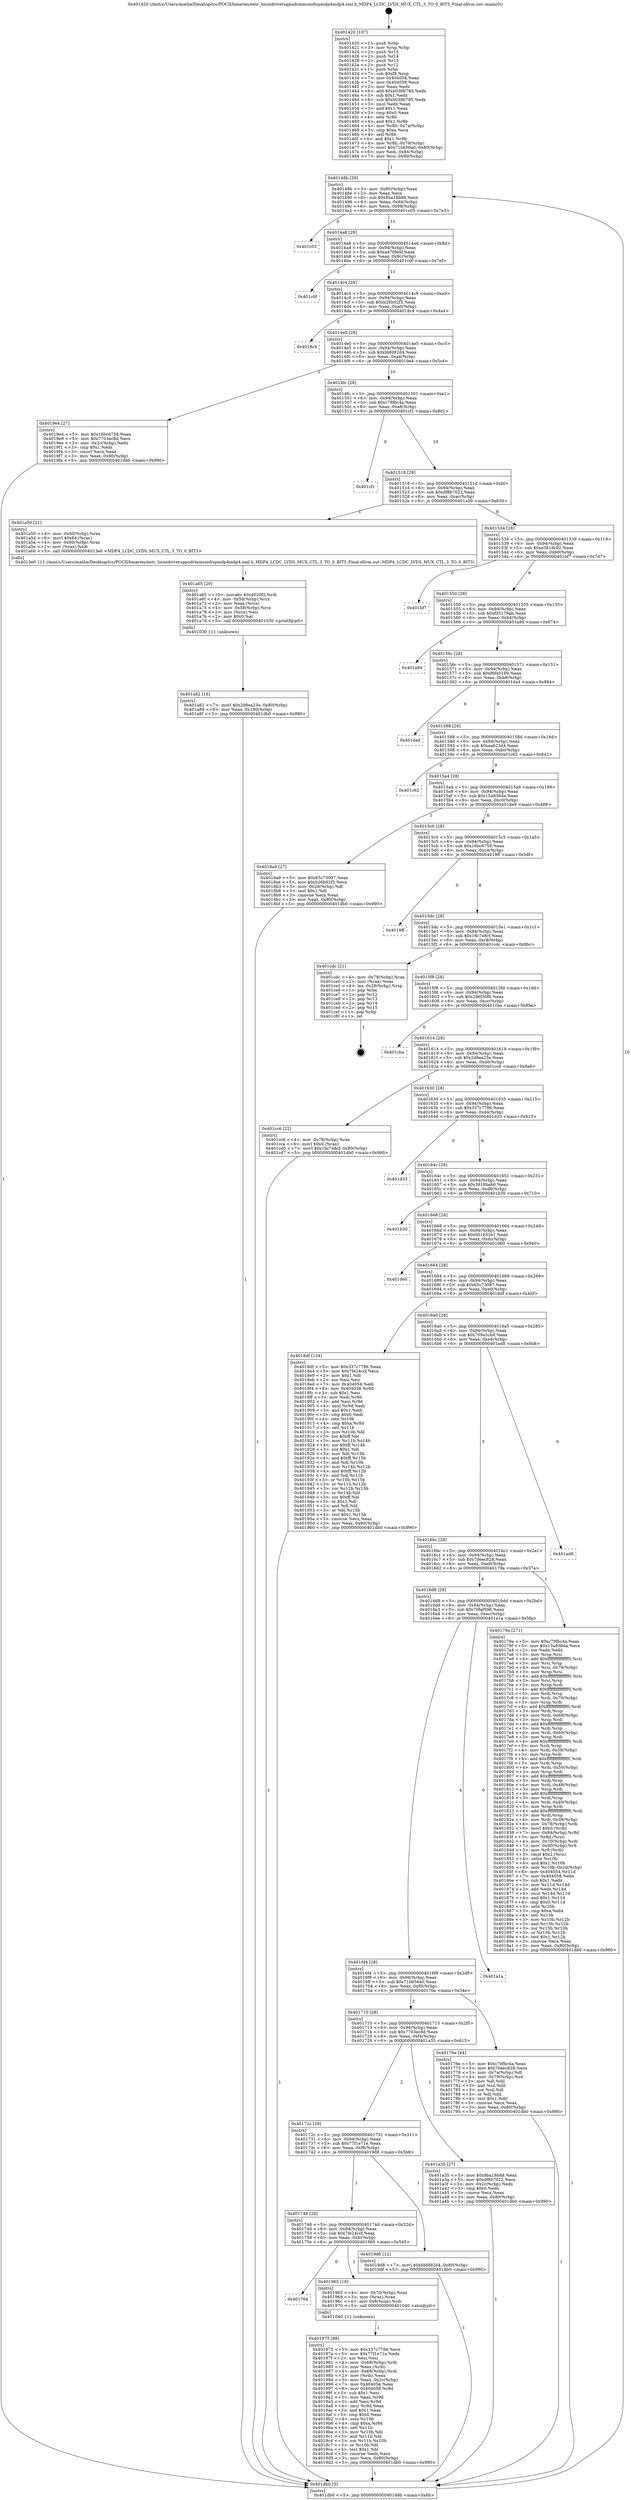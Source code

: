 digraph "0x401420" {
  label = "0x401420 (/mnt/c/Users/mathe/Desktop/tcc/POCII/binaries/extr_linuxdriversgpudrmmsmdispmdp4mdp4.xml.h_MDP4_LCDC_LVDS_MUX_CTL_3_TO_0_BIT3_Final-ollvm.out::main(0))"
  labelloc = "t"
  node[shape=record]

  Entry [label="",width=0.3,height=0.3,shape=circle,fillcolor=black,style=filled]
  "0x40148b" [label="{
     0x40148b [29]\l
     | [instrs]\l
     &nbsp;&nbsp;0x40148b \<+3\>: mov -0x80(%rbp),%eax\l
     &nbsp;&nbsp;0x40148e \<+2\>: mov %eax,%ecx\l
     &nbsp;&nbsp;0x401490 \<+6\>: sub $0x8ba18b88,%ecx\l
     &nbsp;&nbsp;0x401496 \<+6\>: mov %eax,-0x94(%rbp)\l
     &nbsp;&nbsp;0x40149c \<+6\>: mov %ecx,-0x98(%rbp)\l
     &nbsp;&nbsp;0x4014a2 \<+6\>: je 0000000000401c03 \<main+0x7e3\>\l
  }"]
  "0x401c03" [label="{
     0x401c03\l
  }", style=dashed]
  "0x4014a8" [label="{
     0x4014a8 [28]\l
     | [instrs]\l
     &nbsp;&nbsp;0x4014a8 \<+5\>: jmp 00000000004014ad \<main+0x8d\>\l
     &nbsp;&nbsp;0x4014ad \<+6\>: mov -0x94(%rbp),%eax\l
     &nbsp;&nbsp;0x4014b3 \<+5\>: sub $0xad70fe4f,%eax\l
     &nbsp;&nbsp;0x4014b8 \<+6\>: mov %eax,-0x9c(%rbp)\l
     &nbsp;&nbsp;0x4014be \<+6\>: je 0000000000401c0f \<main+0x7ef\>\l
  }"]
  Exit [label="",width=0.3,height=0.3,shape=circle,fillcolor=black,style=filled,peripheries=2]
  "0x401c0f" [label="{
     0x401c0f\l
  }", style=dashed]
  "0x4014c4" [label="{
     0x4014c4 [28]\l
     | [instrs]\l
     &nbsp;&nbsp;0x4014c4 \<+5\>: jmp 00000000004014c9 \<main+0xa9\>\l
     &nbsp;&nbsp;0x4014c9 \<+6\>: mov -0x94(%rbp),%eax\l
     &nbsp;&nbsp;0x4014cf \<+5\>: sub $0xb26b02f3,%eax\l
     &nbsp;&nbsp;0x4014d4 \<+6\>: mov %eax,-0xa0(%rbp)\l
     &nbsp;&nbsp;0x4014da \<+6\>: je 00000000004018c4 \<main+0x4a4\>\l
  }"]
  "0x401a82" [label="{
     0x401a82 [18]\l
     | [instrs]\l
     &nbsp;&nbsp;0x401a82 \<+7\>: movl $0x2d9ea23e,-0x80(%rbp)\l
     &nbsp;&nbsp;0x401a89 \<+6\>: mov %eax,-0x100(%rbp)\l
     &nbsp;&nbsp;0x401a8f \<+5\>: jmp 0000000000401db0 \<main+0x990\>\l
  }"]
  "0x4018c4" [label="{
     0x4018c4\l
  }", style=dashed]
  "0x4014e0" [label="{
     0x4014e0 [28]\l
     | [instrs]\l
     &nbsp;&nbsp;0x4014e0 \<+5\>: jmp 00000000004014e5 \<main+0xc5\>\l
     &nbsp;&nbsp;0x4014e5 \<+6\>: mov -0x94(%rbp),%eax\l
     &nbsp;&nbsp;0x4014eb \<+5\>: sub $0xbbfd92d4,%eax\l
     &nbsp;&nbsp;0x4014f0 \<+6\>: mov %eax,-0xa4(%rbp)\l
     &nbsp;&nbsp;0x4014f6 \<+6\>: je 00000000004019e4 \<main+0x5c4\>\l
  }"]
  "0x401a65" [label="{
     0x401a65 [29]\l
     | [instrs]\l
     &nbsp;&nbsp;0x401a65 \<+10\>: movabs $0x4020f2,%rdi\l
     &nbsp;&nbsp;0x401a6f \<+4\>: mov -0x58(%rbp),%rcx\l
     &nbsp;&nbsp;0x401a73 \<+2\>: mov %eax,(%rcx)\l
     &nbsp;&nbsp;0x401a75 \<+4\>: mov -0x58(%rbp),%rcx\l
     &nbsp;&nbsp;0x401a79 \<+2\>: mov (%rcx),%esi\l
     &nbsp;&nbsp;0x401a7b \<+2\>: mov $0x0,%al\l
     &nbsp;&nbsp;0x401a7d \<+5\>: call 0000000000401030 \<printf@plt\>\l
     | [calls]\l
     &nbsp;&nbsp;0x401030 \{1\} (unknown)\l
  }"]
  "0x4019e4" [label="{
     0x4019e4 [27]\l
     | [instrs]\l
     &nbsp;&nbsp;0x4019e4 \<+5\>: mov $0x16bc6758,%eax\l
     &nbsp;&nbsp;0x4019e9 \<+5\>: mov $0x7703ec8d,%ecx\l
     &nbsp;&nbsp;0x4019ee \<+3\>: mov -0x2c(%rbp),%edx\l
     &nbsp;&nbsp;0x4019f1 \<+3\>: cmp $0x1,%edx\l
     &nbsp;&nbsp;0x4019f4 \<+3\>: cmovl %ecx,%eax\l
     &nbsp;&nbsp;0x4019f7 \<+3\>: mov %eax,-0x80(%rbp)\l
     &nbsp;&nbsp;0x4019fa \<+5\>: jmp 0000000000401db0 \<main+0x990\>\l
  }"]
  "0x4014fc" [label="{
     0x4014fc [28]\l
     | [instrs]\l
     &nbsp;&nbsp;0x4014fc \<+5\>: jmp 0000000000401501 \<main+0xe1\>\l
     &nbsp;&nbsp;0x401501 \<+6\>: mov -0x94(%rbp),%eax\l
     &nbsp;&nbsp;0x401507 \<+5\>: sub $0xc79fbc4a,%eax\l
     &nbsp;&nbsp;0x40150c \<+6\>: mov %eax,-0xa8(%rbp)\l
     &nbsp;&nbsp;0x401512 \<+6\>: je 0000000000401cf1 \<main+0x8d1\>\l
  }"]
  "0x401975" [label="{
     0x401975 [99]\l
     | [instrs]\l
     &nbsp;&nbsp;0x401975 \<+5\>: mov $0x337c7786,%ecx\l
     &nbsp;&nbsp;0x40197a \<+5\>: mov $0x77f1e71e,%edx\l
     &nbsp;&nbsp;0x40197f \<+2\>: xor %esi,%esi\l
     &nbsp;&nbsp;0x401981 \<+4\>: mov -0x68(%rbp),%rdi\l
     &nbsp;&nbsp;0x401985 \<+2\>: mov %eax,(%rdi)\l
     &nbsp;&nbsp;0x401987 \<+4\>: mov -0x68(%rbp),%rdi\l
     &nbsp;&nbsp;0x40198b \<+2\>: mov (%rdi),%eax\l
     &nbsp;&nbsp;0x40198d \<+3\>: mov %eax,-0x2c(%rbp)\l
     &nbsp;&nbsp;0x401990 \<+7\>: mov 0x404054,%eax\l
     &nbsp;&nbsp;0x401997 \<+8\>: mov 0x404058,%r8d\l
     &nbsp;&nbsp;0x40199f \<+3\>: sub $0x1,%esi\l
     &nbsp;&nbsp;0x4019a2 \<+3\>: mov %eax,%r9d\l
     &nbsp;&nbsp;0x4019a5 \<+3\>: add %esi,%r9d\l
     &nbsp;&nbsp;0x4019a8 \<+4\>: imul %r9d,%eax\l
     &nbsp;&nbsp;0x4019ac \<+3\>: and $0x1,%eax\l
     &nbsp;&nbsp;0x4019af \<+3\>: cmp $0x0,%eax\l
     &nbsp;&nbsp;0x4019b2 \<+4\>: sete %r10b\l
     &nbsp;&nbsp;0x4019b6 \<+4\>: cmp $0xa,%r8d\l
     &nbsp;&nbsp;0x4019ba \<+4\>: setl %r11b\l
     &nbsp;&nbsp;0x4019be \<+3\>: mov %r10b,%bl\l
     &nbsp;&nbsp;0x4019c1 \<+3\>: and %r11b,%bl\l
     &nbsp;&nbsp;0x4019c4 \<+3\>: xor %r11b,%r10b\l
     &nbsp;&nbsp;0x4019c7 \<+3\>: or %r10b,%bl\l
     &nbsp;&nbsp;0x4019ca \<+3\>: test $0x1,%bl\l
     &nbsp;&nbsp;0x4019cd \<+3\>: cmovne %edx,%ecx\l
     &nbsp;&nbsp;0x4019d0 \<+3\>: mov %ecx,-0x80(%rbp)\l
     &nbsp;&nbsp;0x4019d3 \<+5\>: jmp 0000000000401db0 \<main+0x990\>\l
  }"]
  "0x401cf1" [label="{
     0x401cf1\l
  }", style=dashed]
  "0x401518" [label="{
     0x401518 [28]\l
     | [instrs]\l
     &nbsp;&nbsp;0x401518 \<+5\>: jmp 000000000040151d \<main+0xfd\>\l
     &nbsp;&nbsp;0x40151d \<+6\>: mov -0x94(%rbp),%eax\l
     &nbsp;&nbsp;0x401523 \<+5\>: sub $0xdf8b7022,%eax\l
     &nbsp;&nbsp;0x401528 \<+6\>: mov %eax,-0xac(%rbp)\l
     &nbsp;&nbsp;0x40152e \<+6\>: je 0000000000401a50 \<main+0x630\>\l
  }"]
  "0x401764" [label="{
     0x401764\l
  }", style=dashed]
  "0x401a50" [label="{
     0x401a50 [21]\l
     | [instrs]\l
     &nbsp;&nbsp;0x401a50 \<+4\>: mov -0x60(%rbp),%rax\l
     &nbsp;&nbsp;0x401a54 \<+6\>: movl $0x64,(%rax)\l
     &nbsp;&nbsp;0x401a5a \<+4\>: mov -0x60(%rbp),%rax\l
     &nbsp;&nbsp;0x401a5e \<+2\>: mov (%rax),%edi\l
     &nbsp;&nbsp;0x401a60 \<+5\>: call 00000000004013e0 \<MDP4_LCDC_LVDS_MUX_CTL_3_TO_0_BIT3\>\l
     | [calls]\l
     &nbsp;&nbsp;0x4013e0 \{1\} (/mnt/c/Users/mathe/Desktop/tcc/POCII/binaries/extr_linuxdriversgpudrmmsmdispmdp4mdp4.xml.h_MDP4_LCDC_LVDS_MUX_CTL_3_TO_0_BIT3_Final-ollvm.out::MDP4_LCDC_LVDS_MUX_CTL_3_TO_0_BIT3)\l
  }"]
  "0x401534" [label="{
     0x401534 [28]\l
     | [instrs]\l
     &nbsp;&nbsp;0x401534 \<+5\>: jmp 0000000000401539 \<main+0x119\>\l
     &nbsp;&nbsp;0x401539 \<+6\>: mov -0x94(%rbp),%eax\l
     &nbsp;&nbsp;0x40153f \<+5\>: sub $0xe381dc92,%eax\l
     &nbsp;&nbsp;0x401544 \<+6\>: mov %eax,-0xb0(%rbp)\l
     &nbsp;&nbsp;0x40154a \<+6\>: je 0000000000401bf7 \<main+0x7d7\>\l
  }"]
  "0x401965" [label="{
     0x401965 [16]\l
     | [instrs]\l
     &nbsp;&nbsp;0x401965 \<+4\>: mov -0x70(%rbp),%rax\l
     &nbsp;&nbsp;0x401969 \<+3\>: mov (%rax),%rax\l
     &nbsp;&nbsp;0x40196c \<+4\>: mov 0x8(%rax),%rdi\l
     &nbsp;&nbsp;0x401970 \<+5\>: call 0000000000401040 \<atoi@plt\>\l
     | [calls]\l
     &nbsp;&nbsp;0x401040 \{1\} (unknown)\l
  }"]
  "0x401bf7" [label="{
     0x401bf7\l
  }", style=dashed]
  "0x401550" [label="{
     0x401550 [28]\l
     | [instrs]\l
     &nbsp;&nbsp;0x401550 \<+5\>: jmp 0000000000401555 \<main+0x135\>\l
     &nbsp;&nbsp;0x401555 \<+6\>: mov -0x94(%rbp),%eax\l
     &nbsp;&nbsp;0x40155b \<+5\>: sub $0xf03179ab,%eax\l
     &nbsp;&nbsp;0x401560 \<+6\>: mov %eax,-0xb4(%rbp)\l
     &nbsp;&nbsp;0x401566 \<+6\>: je 0000000000401a94 \<main+0x674\>\l
  }"]
  "0x401748" [label="{
     0x401748 [28]\l
     | [instrs]\l
     &nbsp;&nbsp;0x401748 \<+5\>: jmp 000000000040174d \<main+0x32d\>\l
     &nbsp;&nbsp;0x40174d \<+6\>: mov -0x94(%rbp),%eax\l
     &nbsp;&nbsp;0x401753 \<+5\>: sub $0x7fe24ccf,%eax\l
     &nbsp;&nbsp;0x401758 \<+6\>: mov %eax,-0xfc(%rbp)\l
     &nbsp;&nbsp;0x40175e \<+6\>: je 0000000000401965 \<main+0x545\>\l
  }"]
  "0x401a94" [label="{
     0x401a94\l
  }", style=dashed]
  "0x40156c" [label="{
     0x40156c [28]\l
     | [instrs]\l
     &nbsp;&nbsp;0x40156c \<+5\>: jmp 0000000000401571 \<main+0x151\>\l
     &nbsp;&nbsp;0x401571 \<+6\>: mov -0x94(%rbp),%eax\l
     &nbsp;&nbsp;0x401577 \<+5\>: sub $0xf6f40199,%eax\l
     &nbsp;&nbsp;0x40157c \<+6\>: mov %eax,-0xb8(%rbp)\l
     &nbsp;&nbsp;0x401582 \<+6\>: je 0000000000401da4 \<main+0x984\>\l
  }"]
  "0x4019d8" [label="{
     0x4019d8 [12]\l
     | [instrs]\l
     &nbsp;&nbsp;0x4019d8 \<+7\>: movl $0xbbfd92d4,-0x80(%rbp)\l
     &nbsp;&nbsp;0x4019df \<+5\>: jmp 0000000000401db0 \<main+0x990\>\l
  }"]
  "0x401da4" [label="{
     0x401da4\l
  }", style=dashed]
  "0x401588" [label="{
     0x401588 [28]\l
     | [instrs]\l
     &nbsp;&nbsp;0x401588 \<+5\>: jmp 000000000040158d \<main+0x16d\>\l
     &nbsp;&nbsp;0x40158d \<+6\>: mov -0x94(%rbp),%eax\l
     &nbsp;&nbsp;0x401593 \<+5\>: sub $0xea623d4,%eax\l
     &nbsp;&nbsp;0x401598 \<+6\>: mov %eax,-0xbc(%rbp)\l
     &nbsp;&nbsp;0x40159e \<+6\>: je 0000000000401c62 \<main+0x842\>\l
  }"]
  "0x40172c" [label="{
     0x40172c [28]\l
     | [instrs]\l
     &nbsp;&nbsp;0x40172c \<+5\>: jmp 0000000000401731 \<main+0x311\>\l
     &nbsp;&nbsp;0x401731 \<+6\>: mov -0x94(%rbp),%eax\l
     &nbsp;&nbsp;0x401737 \<+5\>: sub $0x77f1e71e,%eax\l
     &nbsp;&nbsp;0x40173c \<+6\>: mov %eax,-0xf8(%rbp)\l
     &nbsp;&nbsp;0x401742 \<+6\>: je 00000000004019d8 \<main+0x5b8\>\l
  }"]
  "0x401c62" [label="{
     0x401c62\l
  }", style=dashed]
  "0x4015a4" [label="{
     0x4015a4 [28]\l
     | [instrs]\l
     &nbsp;&nbsp;0x4015a4 \<+5\>: jmp 00000000004015a9 \<main+0x189\>\l
     &nbsp;&nbsp;0x4015a9 \<+6\>: mov -0x94(%rbp),%eax\l
     &nbsp;&nbsp;0x4015af \<+5\>: sub $0x15a936da,%eax\l
     &nbsp;&nbsp;0x4015b4 \<+6\>: mov %eax,-0xc0(%rbp)\l
     &nbsp;&nbsp;0x4015ba \<+6\>: je 00000000004018a9 \<main+0x489\>\l
  }"]
  "0x401a35" [label="{
     0x401a35 [27]\l
     | [instrs]\l
     &nbsp;&nbsp;0x401a35 \<+5\>: mov $0x8ba18b88,%eax\l
     &nbsp;&nbsp;0x401a3a \<+5\>: mov $0xdf8b7022,%ecx\l
     &nbsp;&nbsp;0x401a3f \<+3\>: mov -0x2c(%rbp),%edx\l
     &nbsp;&nbsp;0x401a42 \<+3\>: cmp $0x0,%edx\l
     &nbsp;&nbsp;0x401a45 \<+3\>: cmove %ecx,%eax\l
     &nbsp;&nbsp;0x401a48 \<+3\>: mov %eax,-0x80(%rbp)\l
     &nbsp;&nbsp;0x401a4b \<+5\>: jmp 0000000000401db0 \<main+0x990\>\l
  }"]
  "0x4018a9" [label="{
     0x4018a9 [27]\l
     | [instrs]\l
     &nbsp;&nbsp;0x4018a9 \<+5\>: mov $0x65c73097,%eax\l
     &nbsp;&nbsp;0x4018ae \<+5\>: mov $0xb26b02f3,%ecx\l
     &nbsp;&nbsp;0x4018b3 \<+3\>: mov -0x2d(%rbp),%dl\l
     &nbsp;&nbsp;0x4018b6 \<+3\>: test $0x1,%dl\l
     &nbsp;&nbsp;0x4018b9 \<+3\>: cmovne %ecx,%eax\l
     &nbsp;&nbsp;0x4018bc \<+3\>: mov %eax,-0x80(%rbp)\l
     &nbsp;&nbsp;0x4018bf \<+5\>: jmp 0000000000401db0 \<main+0x990\>\l
  }"]
  "0x4015c0" [label="{
     0x4015c0 [28]\l
     | [instrs]\l
     &nbsp;&nbsp;0x4015c0 \<+5\>: jmp 00000000004015c5 \<main+0x1a5\>\l
     &nbsp;&nbsp;0x4015c5 \<+6\>: mov -0x94(%rbp),%eax\l
     &nbsp;&nbsp;0x4015cb \<+5\>: sub $0x16bc6758,%eax\l
     &nbsp;&nbsp;0x4015d0 \<+6\>: mov %eax,-0xc4(%rbp)\l
     &nbsp;&nbsp;0x4015d6 \<+6\>: je 00000000004019ff \<main+0x5df\>\l
  }"]
  "0x401420" [label="{
     0x401420 [107]\l
     | [instrs]\l
     &nbsp;&nbsp;0x401420 \<+1\>: push %rbp\l
     &nbsp;&nbsp;0x401421 \<+3\>: mov %rsp,%rbp\l
     &nbsp;&nbsp;0x401424 \<+2\>: push %r15\l
     &nbsp;&nbsp;0x401426 \<+2\>: push %r14\l
     &nbsp;&nbsp;0x401428 \<+2\>: push %r13\l
     &nbsp;&nbsp;0x40142a \<+2\>: push %r12\l
     &nbsp;&nbsp;0x40142c \<+1\>: push %rbx\l
     &nbsp;&nbsp;0x40142d \<+7\>: sub $0xf8,%rsp\l
     &nbsp;&nbsp;0x401434 \<+7\>: mov 0x404054,%eax\l
     &nbsp;&nbsp;0x40143b \<+7\>: mov 0x404058,%ecx\l
     &nbsp;&nbsp;0x401442 \<+2\>: mov %eax,%edx\l
     &nbsp;&nbsp;0x401444 \<+6\>: add $0xb039b785,%edx\l
     &nbsp;&nbsp;0x40144a \<+3\>: sub $0x1,%edx\l
     &nbsp;&nbsp;0x40144d \<+6\>: sub $0xb039b785,%edx\l
     &nbsp;&nbsp;0x401453 \<+3\>: imul %edx,%eax\l
     &nbsp;&nbsp;0x401456 \<+3\>: and $0x1,%eax\l
     &nbsp;&nbsp;0x401459 \<+3\>: cmp $0x0,%eax\l
     &nbsp;&nbsp;0x40145c \<+4\>: sete %r8b\l
     &nbsp;&nbsp;0x401460 \<+4\>: and $0x1,%r8b\l
     &nbsp;&nbsp;0x401464 \<+4\>: mov %r8b,-0x7a(%rbp)\l
     &nbsp;&nbsp;0x401468 \<+3\>: cmp $0xa,%ecx\l
     &nbsp;&nbsp;0x40146b \<+4\>: setl %r8b\l
     &nbsp;&nbsp;0x40146f \<+4\>: and $0x1,%r8b\l
     &nbsp;&nbsp;0x401473 \<+4\>: mov %r8b,-0x79(%rbp)\l
     &nbsp;&nbsp;0x401477 \<+7\>: movl $0x71b656a0,-0x80(%rbp)\l
     &nbsp;&nbsp;0x40147e \<+6\>: mov %edi,-0x84(%rbp)\l
     &nbsp;&nbsp;0x401484 \<+7\>: mov %rsi,-0x90(%rbp)\l
  }"]
  "0x4019ff" [label="{
     0x4019ff\l
  }", style=dashed]
  "0x4015dc" [label="{
     0x4015dc [28]\l
     | [instrs]\l
     &nbsp;&nbsp;0x4015dc \<+5\>: jmp 00000000004015e1 \<main+0x1c1\>\l
     &nbsp;&nbsp;0x4015e1 \<+6\>: mov -0x94(%rbp),%eax\l
     &nbsp;&nbsp;0x4015e7 \<+5\>: sub $0x16c7e8cf,%eax\l
     &nbsp;&nbsp;0x4015ec \<+6\>: mov %eax,-0xc8(%rbp)\l
     &nbsp;&nbsp;0x4015f2 \<+6\>: je 0000000000401cdc \<main+0x8bc\>\l
  }"]
  "0x401db0" [label="{
     0x401db0 [5]\l
     | [instrs]\l
     &nbsp;&nbsp;0x401db0 \<+5\>: jmp 000000000040148b \<main+0x6b\>\l
  }"]
  "0x401cdc" [label="{
     0x401cdc [21]\l
     | [instrs]\l
     &nbsp;&nbsp;0x401cdc \<+4\>: mov -0x78(%rbp),%rax\l
     &nbsp;&nbsp;0x401ce0 \<+2\>: mov (%rax),%eax\l
     &nbsp;&nbsp;0x401ce2 \<+4\>: lea -0x28(%rbp),%rsp\l
     &nbsp;&nbsp;0x401ce6 \<+1\>: pop %rbx\l
     &nbsp;&nbsp;0x401ce7 \<+2\>: pop %r12\l
     &nbsp;&nbsp;0x401ce9 \<+2\>: pop %r13\l
     &nbsp;&nbsp;0x401ceb \<+2\>: pop %r14\l
     &nbsp;&nbsp;0x401ced \<+2\>: pop %r15\l
     &nbsp;&nbsp;0x401cef \<+1\>: pop %rbp\l
     &nbsp;&nbsp;0x401cf0 \<+1\>: ret\l
  }"]
  "0x4015f8" [label="{
     0x4015f8 [28]\l
     | [instrs]\l
     &nbsp;&nbsp;0x4015f8 \<+5\>: jmp 00000000004015fd \<main+0x1dd\>\l
     &nbsp;&nbsp;0x4015fd \<+6\>: mov -0x94(%rbp),%eax\l
     &nbsp;&nbsp;0x401603 \<+5\>: sub $0x296f30f0,%eax\l
     &nbsp;&nbsp;0x401608 \<+6\>: mov %eax,-0xcc(%rbp)\l
     &nbsp;&nbsp;0x40160e \<+6\>: je 0000000000401cba \<main+0x89a\>\l
  }"]
  "0x401710" [label="{
     0x401710 [28]\l
     | [instrs]\l
     &nbsp;&nbsp;0x401710 \<+5\>: jmp 0000000000401715 \<main+0x2f5\>\l
     &nbsp;&nbsp;0x401715 \<+6\>: mov -0x94(%rbp),%eax\l
     &nbsp;&nbsp;0x40171b \<+5\>: sub $0x7703ec8d,%eax\l
     &nbsp;&nbsp;0x401720 \<+6\>: mov %eax,-0xf4(%rbp)\l
     &nbsp;&nbsp;0x401726 \<+6\>: je 0000000000401a35 \<main+0x615\>\l
  }"]
  "0x401cba" [label="{
     0x401cba\l
  }", style=dashed]
  "0x401614" [label="{
     0x401614 [28]\l
     | [instrs]\l
     &nbsp;&nbsp;0x401614 \<+5\>: jmp 0000000000401619 \<main+0x1f9\>\l
     &nbsp;&nbsp;0x401619 \<+6\>: mov -0x94(%rbp),%eax\l
     &nbsp;&nbsp;0x40161f \<+5\>: sub $0x2d9ea23e,%eax\l
     &nbsp;&nbsp;0x401624 \<+6\>: mov %eax,-0xd0(%rbp)\l
     &nbsp;&nbsp;0x40162a \<+6\>: je 0000000000401cc6 \<main+0x8a6\>\l
  }"]
  "0x40176e" [label="{
     0x40176e [44]\l
     | [instrs]\l
     &nbsp;&nbsp;0x40176e \<+5\>: mov $0xc79fbc4a,%eax\l
     &nbsp;&nbsp;0x401773 \<+5\>: mov $0x70eec828,%ecx\l
     &nbsp;&nbsp;0x401778 \<+3\>: mov -0x7a(%rbp),%dl\l
     &nbsp;&nbsp;0x40177b \<+4\>: mov -0x79(%rbp),%sil\l
     &nbsp;&nbsp;0x40177f \<+3\>: mov %dl,%dil\l
     &nbsp;&nbsp;0x401782 \<+3\>: and %sil,%dil\l
     &nbsp;&nbsp;0x401785 \<+3\>: xor %sil,%dl\l
     &nbsp;&nbsp;0x401788 \<+3\>: or %dl,%dil\l
     &nbsp;&nbsp;0x40178b \<+4\>: test $0x1,%dil\l
     &nbsp;&nbsp;0x40178f \<+3\>: cmovne %ecx,%eax\l
     &nbsp;&nbsp;0x401792 \<+3\>: mov %eax,-0x80(%rbp)\l
     &nbsp;&nbsp;0x401795 \<+5\>: jmp 0000000000401db0 \<main+0x990\>\l
  }"]
  "0x401cc6" [label="{
     0x401cc6 [22]\l
     | [instrs]\l
     &nbsp;&nbsp;0x401cc6 \<+4\>: mov -0x78(%rbp),%rax\l
     &nbsp;&nbsp;0x401cca \<+6\>: movl $0x0,(%rax)\l
     &nbsp;&nbsp;0x401cd0 \<+7\>: movl $0x16c7e8cf,-0x80(%rbp)\l
     &nbsp;&nbsp;0x401cd7 \<+5\>: jmp 0000000000401db0 \<main+0x990\>\l
  }"]
  "0x401630" [label="{
     0x401630 [28]\l
     | [instrs]\l
     &nbsp;&nbsp;0x401630 \<+5\>: jmp 0000000000401635 \<main+0x215\>\l
     &nbsp;&nbsp;0x401635 \<+6\>: mov -0x94(%rbp),%eax\l
     &nbsp;&nbsp;0x40163b \<+5\>: sub $0x337c7786,%eax\l
     &nbsp;&nbsp;0x401640 \<+6\>: mov %eax,-0xd4(%rbp)\l
     &nbsp;&nbsp;0x401646 \<+6\>: je 0000000000401d33 \<main+0x913\>\l
  }"]
  "0x4016f4" [label="{
     0x4016f4 [28]\l
     | [instrs]\l
     &nbsp;&nbsp;0x4016f4 \<+5\>: jmp 00000000004016f9 \<main+0x2d9\>\l
     &nbsp;&nbsp;0x4016f9 \<+6\>: mov -0x94(%rbp),%eax\l
     &nbsp;&nbsp;0x4016ff \<+5\>: sub $0x71b656a0,%eax\l
     &nbsp;&nbsp;0x401704 \<+6\>: mov %eax,-0xf0(%rbp)\l
     &nbsp;&nbsp;0x40170a \<+6\>: je 000000000040176e \<main+0x34e\>\l
  }"]
  "0x401d33" [label="{
     0x401d33\l
  }", style=dashed]
  "0x40164c" [label="{
     0x40164c [28]\l
     | [instrs]\l
     &nbsp;&nbsp;0x40164c \<+5\>: jmp 0000000000401651 \<main+0x231\>\l
     &nbsp;&nbsp;0x401651 \<+6\>: mov -0x94(%rbp),%eax\l
     &nbsp;&nbsp;0x401657 \<+5\>: sub $0x3818bab0,%eax\l
     &nbsp;&nbsp;0x40165c \<+6\>: mov %eax,-0xd8(%rbp)\l
     &nbsp;&nbsp;0x401662 \<+6\>: je 0000000000401b30 \<main+0x710\>\l
  }"]
  "0x401a1a" [label="{
     0x401a1a\l
  }", style=dashed]
  "0x401b30" [label="{
     0x401b30\l
  }", style=dashed]
  "0x401668" [label="{
     0x401668 [28]\l
     | [instrs]\l
     &nbsp;&nbsp;0x401668 \<+5\>: jmp 000000000040166d \<main+0x24d\>\l
     &nbsp;&nbsp;0x40166d \<+6\>: mov -0x94(%rbp),%eax\l
     &nbsp;&nbsp;0x401673 \<+5\>: sub $0x601b52e1,%eax\l
     &nbsp;&nbsp;0x401678 \<+6\>: mov %eax,-0xdc(%rbp)\l
     &nbsp;&nbsp;0x40167e \<+6\>: je 0000000000401d60 \<main+0x940\>\l
  }"]
  "0x4016d8" [label="{
     0x4016d8 [28]\l
     | [instrs]\l
     &nbsp;&nbsp;0x4016d8 \<+5\>: jmp 00000000004016dd \<main+0x2bd\>\l
     &nbsp;&nbsp;0x4016dd \<+6\>: mov -0x94(%rbp),%eax\l
     &nbsp;&nbsp;0x4016e3 \<+5\>: sub $0x70faf596,%eax\l
     &nbsp;&nbsp;0x4016e8 \<+6\>: mov %eax,-0xec(%rbp)\l
     &nbsp;&nbsp;0x4016ee \<+6\>: je 0000000000401a1a \<main+0x5fa\>\l
  }"]
  "0x401d60" [label="{
     0x401d60\l
  }", style=dashed]
  "0x401684" [label="{
     0x401684 [28]\l
     | [instrs]\l
     &nbsp;&nbsp;0x401684 \<+5\>: jmp 0000000000401689 \<main+0x269\>\l
     &nbsp;&nbsp;0x401689 \<+6\>: mov -0x94(%rbp),%eax\l
     &nbsp;&nbsp;0x40168f \<+5\>: sub $0x65c73097,%eax\l
     &nbsp;&nbsp;0x401694 \<+6\>: mov %eax,-0xe0(%rbp)\l
     &nbsp;&nbsp;0x40169a \<+6\>: je 00000000004018df \<main+0x4bf\>\l
  }"]
  "0x40179a" [label="{
     0x40179a [271]\l
     | [instrs]\l
     &nbsp;&nbsp;0x40179a \<+5\>: mov $0xc79fbc4a,%eax\l
     &nbsp;&nbsp;0x40179f \<+5\>: mov $0x15a936da,%ecx\l
     &nbsp;&nbsp;0x4017a4 \<+2\>: xor %edx,%edx\l
     &nbsp;&nbsp;0x4017a6 \<+3\>: mov %rsp,%rsi\l
     &nbsp;&nbsp;0x4017a9 \<+4\>: add $0xfffffffffffffff0,%rsi\l
     &nbsp;&nbsp;0x4017ad \<+3\>: mov %rsi,%rsp\l
     &nbsp;&nbsp;0x4017b0 \<+4\>: mov %rsi,-0x78(%rbp)\l
     &nbsp;&nbsp;0x4017b4 \<+3\>: mov %rsp,%rsi\l
     &nbsp;&nbsp;0x4017b7 \<+4\>: add $0xfffffffffffffff0,%rsi\l
     &nbsp;&nbsp;0x4017bb \<+3\>: mov %rsi,%rsp\l
     &nbsp;&nbsp;0x4017be \<+3\>: mov %rsp,%rdi\l
     &nbsp;&nbsp;0x4017c1 \<+4\>: add $0xfffffffffffffff0,%rdi\l
     &nbsp;&nbsp;0x4017c5 \<+3\>: mov %rdi,%rsp\l
     &nbsp;&nbsp;0x4017c8 \<+4\>: mov %rdi,-0x70(%rbp)\l
     &nbsp;&nbsp;0x4017cc \<+3\>: mov %rsp,%rdi\l
     &nbsp;&nbsp;0x4017cf \<+4\>: add $0xfffffffffffffff0,%rdi\l
     &nbsp;&nbsp;0x4017d3 \<+3\>: mov %rdi,%rsp\l
     &nbsp;&nbsp;0x4017d6 \<+4\>: mov %rdi,-0x68(%rbp)\l
     &nbsp;&nbsp;0x4017da \<+3\>: mov %rsp,%rdi\l
     &nbsp;&nbsp;0x4017dd \<+4\>: add $0xfffffffffffffff0,%rdi\l
     &nbsp;&nbsp;0x4017e1 \<+3\>: mov %rdi,%rsp\l
     &nbsp;&nbsp;0x4017e4 \<+4\>: mov %rdi,-0x60(%rbp)\l
     &nbsp;&nbsp;0x4017e8 \<+3\>: mov %rsp,%rdi\l
     &nbsp;&nbsp;0x4017eb \<+4\>: add $0xfffffffffffffff0,%rdi\l
     &nbsp;&nbsp;0x4017ef \<+3\>: mov %rdi,%rsp\l
     &nbsp;&nbsp;0x4017f2 \<+4\>: mov %rdi,-0x58(%rbp)\l
     &nbsp;&nbsp;0x4017f6 \<+3\>: mov %rsp,%rdi\l
     &nbsp;&nbsp;0x4017f9 \<+4\>: add $0xfffffffffffffff0,%rdi\l
     &nbsp;&nbsp;0x4017fd \<+3\>: mov %rdi,%rsp\l
     &nbsp;&nbsp;0x401800 \<+4\>: mov %rdi,-0x50(%rbp)\l
     &nbsp;&nbsp;0x401804 \<+3\>: mov %rsp,%rdi\l
     &nbsp;&nbsp;0x401807 \<+4\>: add $0xfffffffffffffff0,%rdi\l
     &nbsp;&nbsp;0x40180b \<+3\>: mov %rdi,%rsp\l
     &nbsp;&nbsp;0x40180e \<+4\>: mov %rdi,-0x48(%rbp)\l
     &nbsp;&nbsp;0x401812 \<+3\>: mov %rsp,%rdi\l
     &nbsp;&nbsp;0x401815 \<+4\>: add $0xfffffffffffffff0,%rdi\l
     &nbsp;&nbsp;0x401819 \<+3\>: mov %rdi,%rsp\l
     &nbsp;&nbsp;0x40181c \<+4\>: mov %rdi,-0x40(%rbp)\l
     &nbsp;&nbsp;0x401820 \<+3\>: mov %rsp,%rdi\l
     &nbsp;&nbsp;0x401823 \<+4\>: add $0xfffffffffffffff0,%rdi\l
     &nbsp;&nbsp;0x401827 \<+3\>: mov %rdi,%rsp\l
     &nbsp;&nbsp;0x40182a \<+4\>: mov %rdi,-0x38(%rbp)\l
     &nbsp;&nbsp;0x40182e \<+4\>: mov -0x78(%rbp),%rdi\l
     &nbsp;&nbsp;0x401832 \<+6\>: movl $0x0,(%rdi)\l
     &nbsp;&nbsp;0x401838 \<+7\>: mov -0x84(%rbp),%r8d\l
     &nbsp;&nbsp;0x40183f \<+3\>: mov %r8d,(%rsi)\l
     &nbsp;&nbsp;0x401842 \<+4\>: mov -0x70(%rbp),%rdi\l
     &nbsp;&nbsp;0x401846 \<+7\>: mov -0x90(%rbp),%r9\l
     &nbsp;&nbsp;0x40184d \<+3\>: mov %r9,(%rdi)\l
     &nbsp;&nbsp;0x401850 \<+3\>: cmpl $0x2,(%rsi)\l
     &nbsp;&nbsp;0x401853 \<+4\>: setne %r10b\l
     &nbsp;&nbsp;0x401857 \<+4\>: and $0x1,%r10b\l
     &nbsp;&nbsp;0x40185b \<+4\>: mov %r10b,-0x2d(%rbp)\l
     &nbsp;&nbsp;0x40185f \<+8\>: mov 0x404054,%r11d\l
     &nbsp;&nbsp;0x401867 \<+7\>: mov 0x404058,%ebx\l
     &nbsp;&nbsp;0x40186e \<+3\>: sub $0x1,%edx\l
     &nbsp;&nbsp;0x401871 \<+3\>: mov %r11d,%r14d\l
     &nbsp;&nbsp;0x401874 \<+3\>: add %edx,%r14d\l
     &nbsp;&nbsp;0x401877 \<+4\>: imul %r14d,%r11d\l
     &nbsp;&nbsp;0x40187b \<+4\>: and $0x1,%r11d\l
     &nbsp;&nbsp;0x40187f \<+4\>: cmp $0x0,%r11d\l
     &nbsp;&nbsp;0x401883 \<+4\>: sete %r10b\l
     &nbsp;&nbsp;0x401887 \<+3\>: cmp $0xa,%ebx\l
     &nbsp;&nbsp;0x40188a \<+4\>: setl %r15b\l
     &nbsp;&nbsp;0x40188e \<+3\>: mov %r10b,%r12b\l
     &nbsp;&nbsp;0x401891 \<+3\>: and %r15b,%r12b\l
     &nbsp;&nbsp;0x401894 \<+3\>: xor %r15b,%r10b\l
     &nbsp;&nbsp;0x401897 \<+3\>: or %r10b,%r12b\l
     &nbsp;&nbsp;0x40189a \<+4\>: test $0x1,%r12b\l
     &nbsp;&nbsp;0x40189e \<+3\>: cmovne %ecx,%eax\l
     &nbsp;&nbsp;0x4018a1 \<+3\>: mov %eax,-0x80(%rbp)\l
     &nbsp;&nbsp;0x4018a4 \<+5\>: jmp 0000000000401db0 \<main+0x990\>\l
  }"]
  "0x4018df" [label="{
     0x4018df [134]\l
     | [instrs]\l
     &nbsp;&nbsp;0x4018df \<+5\>: mov $0x337c7786,%eax\l
     &nbsp;&nbsp;0x4018e4 \<+5\>: mov $0x7fe24ccf,%ecx\l
     &nbsp;&nbsp;0x4018e9 \<+2\>: mov $0x1,%dl\l
     &nbsp;&nbsp;0x4018eb \<+2\>: xor %esi,%esi\l
     &nbsp;&nbsp;0x4018ed \<+7\>: mov 0x404054,%edi\l
     &nbsp;&nbsp;0x4018f4 \<+8\>: mov 0x404058,%r8d\l
     &nbsp;&nbsp;0x4018fc \<+3\>: sub $0x1,%esi\l
     &nbsp;&nbsp;0x4018ff \<+3\>: mov %edi,%r9d\l
     &nbsp;&nbsp;0x401902 \<+3\>: add %esi,%r9d\l
     &nbsp;&nbsp;0x401905 \<+4\>: imul %r9d,%edi\l
     &nbsp;&nbsp;0x401909 \<+3\>: and $0x1,%edi\l
     &nbsp;&nbsp;0x40190c \<+3\>: cmp $0x0,%edi\l
     &nbsp;&nbsp;0x40190f \<+4\>: sete %r10b\l
     &nbsp;&nbsp;0x401913 \<+4\>: cmp $0xa,%r8d\l
     &nbsp;&nbsp;0x401917 \<+4\>: setl %r11b\l
     &nbsp;&nbsp;0x40191b \<+3\>: mov %r10b,%bl\l
     &nbsp;&nbsp;0x40191e \<+3\>: xor $0xff,%bl\l
     &nbsp;&nbsp;0x401921 \<+3\>: mov %r11b,%r14b\l
     &nbsp;&nbsp;0x401924 \<+4\>: xor $0xff,%r14b\l
     &nbsp;&nbsp;0x401928 \<+3\>: xor $0x1,%dl\l
     &nbsp;&nbsp;0x40192b \<+3\>: mov %bl,%r15b\l
     &nbsp;&nbsp;0x40192e \<+4\>: and $0xff,%r15b\l
     &nbsp;&nbsp;0x401932 \<+3\>: and %dl,%r10b\l
     &nbsp;&nbsp;0x401935 \<+3\>: mov %r14b,%r12b\l
     &nbsp;&nbsp;0x401938 \<+4\>: and $0xff,%r12b\l
     &nbsp;&nbsp;0x40193c \<+3\>: and %dl,%r11b\l
     &nbsp;&nbsp;0x40193f \<+3\>: or %r10b,%r15b\l
     &nbsp;&nbsp;0x401942 \<+3\>: or %r11b,%r12b\l
     &nbsp;&nbsp;0x401945 \<+3\>: xor %r12b,%r15b\l
     &nbsp;&nbsp;0x401948 \<+3\>: or %r14b,%bl\l
     &nbsp;&nbsp;0x40194b \<+3\>: xor $0xff,%bl\l
     &nbsp;&nbsp;0x40194e \<+3\>: or $0x1,%dl\l
     &nbsp;&nbsp;0x401951 \<+2\>: and %dl,%bl\l
     &nbsp;&nbsp;0x401953 \<+3\>: or %bl,%r15b\l
     &nbsp;&nbsp;0x401956 \<+4\>: test $0x1,%r15b\l
     &nbsp;&nbsp;0x40195a \<+3\>: cmovne %ecx,%eax\l
     &nbsp;&nbsp;0x40195d \<+3\>: mov %eax,-0x80(%rbp)\l
     &nbsp;&nbsp;0x401960 \<+5\>: jmp 0000000000401db0 \<main+0x990\>\l
  }"]
  "0x4016a0" [label="{
     0x4016a0 [28]\l
     | [instrs]\l
     &nbsp;&nbsp;0x4016a0 \<+5\>: jmp 00000000004016a5 \<main+0x285\>\l
     &nbsp;&nbsp;0x4016a5 \<+6\>: mov -0x94(%rbp),%eax\l
     &nbsp;&nbsp;0x4016ab \<+5\>: sub $0x709a5cb9,%eax\l
     &nbsp;&nbsp;0x4016b0 \<+6\>: mov %eax,-0xe4(%rbp)\l
     &nbsp;&nbsp;0x4016b6 \<+6\>: je 0000000000401ad8 \<main+0x6b8\>\l
  }"]
  "0x4016bc" [label="{
     0x4016bc [28]\l
     | [instrs]\l
     &nbsp;&nbsp;0x4016bc \<+5\>: jmp 00000000004016c1 \<main+0x2a1\>\l
     &nbsp;&nbsp;0x4016c1 \<+6\>: mov -0x94(%rbp),%eax\l
     &nbsp;&nbsp;0x4016c7 \<+5\>: sub $0x70eec828,%eax\l
     &nbsp;&nbsp;0x4016cc \<+6\>: mov %eax,-0xe8(%rbp)\l
     &nbsp;&nbsp;0x4016d2 \<+6\>: je 000000000040179a \<main+0x37a\>\l
  }"]
  "0x401ad8" [label="{
     0x401ad8\l
  }", style=dashed]
  Entry -> "0x401420" [label=" 1"]
  "0x40148b" -> "0x401c03" [label=" 0"]
  "0x40148b" -> "0x4014a8" [label=" 11"]
  "0x401cdc" -> Exit [label=" 1"]
  "0x4014a8" -> "0x401c0f" [label=" 0"]
  "0x4014a8" -> "0x4014c4" [label=" 11"]
  "0x401cc6" -> "0x401db0" [label=" 1"]
  "0x4014c4" -> "0x4018c4" [label=" 0"]
  "0x4014c4" -> "0x4014e0" [label=" 11"]
  "0x401a82" -> "0x401db0" [label=" 1"]
  "0x4014e0" -> "0x4019e4" [label=" 1"]
  "0x4014e0" -> "0x4014fc" [label=" 10"]
  "0x401a65" -> "0x401a82" [label=" 1"]
  "0x4014fc" -> "0x401cf1" [label=" 0"]
  "0x4014fc" -> "0x401518" [label=" 10"]
  "0x401a50" -> "0x401a65" [label=" 1"]
  "0x401518" -> "0x401a50" [label=" 1"]
  "0x401518" -> "0x401534" [label=" 9"]
  "0x401a35" -> "0x401db0" [label=" 1"]
  "0x401534" -> "0x401bf7" [label=" 0"]
  "0x401534" -> "0x401550" [label=" 9"]
  "0x4019e4" -> "0x401db0" [label=" 1"]
  "0x401550" -> "0x401a94" [label=" 0"]
  "0x401550" -> "0x40156c" [label=" 9"]
  "0x401975" -> "0x401db0" [label=" 1"]
  "0x40156c" -> "0x401da4" [label=" 0"]
  "0x40156c" -> "0x401588" [label=" 9"]
  "0x401965" -> "0x401975" [label=" 1"]
  "0x401588" -> "0x401c62" [label=" 0"]
  "0x401588" -> "0x4015a4" [label=" 9"]
  "0x401748" -> "0x401965" [label=" 1"]
  "0x4015a4" -> "0x4018a9" [label=" 1"]
  "0x4015a4" -> "0x4015c0" [label=" 8"]
  "0x4019d8" -> "0x401db0" [label=" 1"]
  "0x4015c0" -> "0x4019ff" [label=" 0"]
  "0x4015c0" -> "0x4015dc" [label=" 8"]
  "0x401748" -> "0x401764" [label=" 0"]
  "0x4015dc" -> "0x401cdc" [label=" 1"]
  "0x4015dc" -> "0x4015f8" [label=" 7"]
  "0x401710" -> "0x40172c" [label=" 2"]
  "0x4015f8" -> "0x401cba" [label=" 0"]
  "0x4015f8" -> "0x401614" [label=" 7"]
  "0x401710" -> "0x401a35" [label=" 1"]
  "0x401614" -> "0x401cc6" [label=" 1"]
  "0x401614" -> "0x401630" [label=" 6"]
  "0x40172c" -> "0x401748" [label=" 1"]
  "0x401630" -> "0x401d33" [label=" 0"]
  "0x401630" -> "0x40164c" [label=" 6"]
  "0x4018a9" -> "0x401db0" [label=" 1"]
  "0x40164c" -> "0x401b30" [label=" 0"]
  "0x40164c" -> "0x401668" [label=" 6"]
  "0x40179a" -> "0x401db0" [label=" 1"]
  "0x401668" -> "0x401d60" [label=" 0"]
  "0x401668" -> "0x401684" [label=" 6"]
  "0x401db0" -> "0x40148b" [label=" 10"]
  "0x401684" -> "0x4018df" [label=" 1"]
  "0x401684" -> "0x4016a0" [label=" 5"]
  "0x401420" -> "0x40148b" [label=" 1"]
  "0x4016a0" -> "0x401ad8" [label=" 0"]
  "0x4016a0" -> "0x4016bc" [label=" 5"]
  "0x40176e" -> "0x401db0" [label=" 1"]
  "0x4016bc" -> "0x40179a" [label=" 1"]
  "0x4016bc" -> "0x4016d8" [label=" 4"]
  "0x40172c" -> "0x4019d8" [label=" 1"]
  "0x4016d8" -> "0x401a1a" [label=" 0"]
  "0x4016d8" -> "0x4016f4" [label=" 4"]
  "0x4018df" -> "0x401db0" [label=" 1"]
  "0x4016f4" -> "0x40176e" [label=" 1"]
  "0x4016f4" -> "0x401710" [label=" 3"]
}
